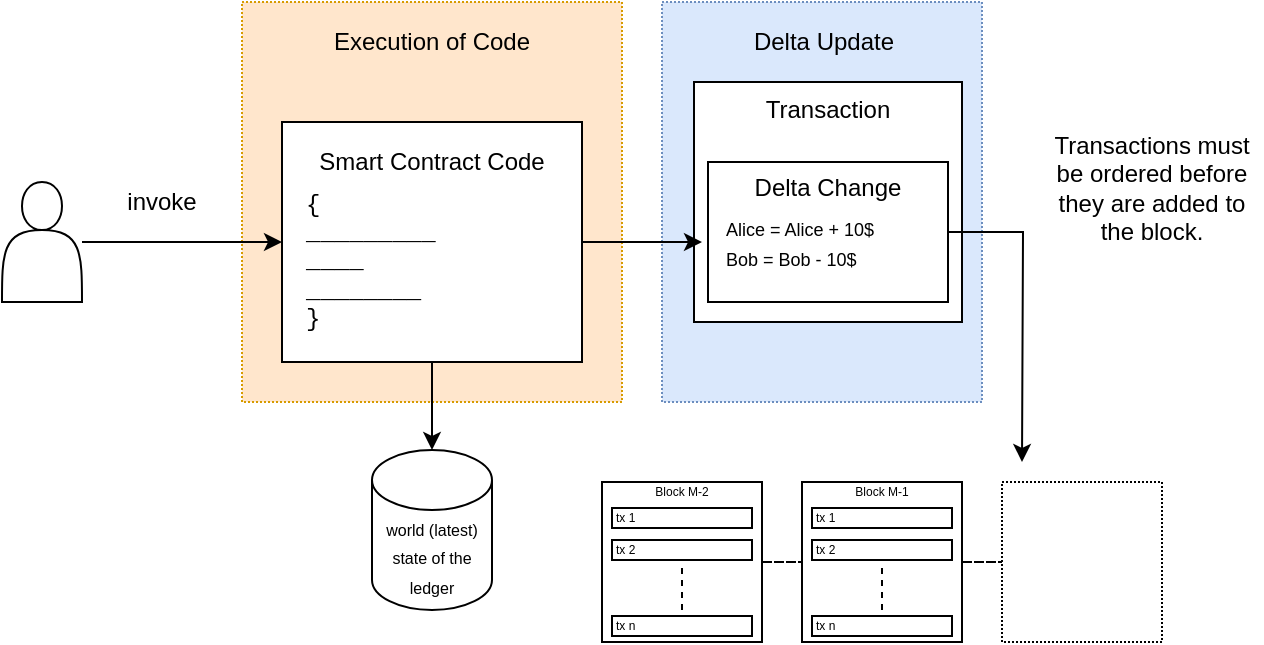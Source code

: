 <mxfile version="13.7.9" type="device" pages="3"><diagram id="NBUkEbKgvLCvXYPooapM" name="Page-1"><mxGraphModel dx="1106" dy="847" grid="1" gridSize="10" guides="1" tooltips="1" connect="1" arrows="1" fold="1" page="1" pageScale="1" pageWidth="827" pageHeight="1169" math="0" shadow="0"><root><mxCell id="0"/><mxCell id="1" parent="0"/><mxCell id="fHeQSAj_1WN38nUia7pT-53" value="" style="rounded=0;whiteSpace=wrap;html=1;dashed=1;dashPattern=1 1;fontFamily=Helvetica;fontSize=12;align=left;fillColor=#dae8fc;strokeColor=#6c8ebf;" parent="1" vertex="1"><mxGeometry x="370" y="10" width="160" height="200" as="geometry"/></mxCell><mxCell id="fHeQSAj_1WN38nUia7pT-51" value="" style="rounded=0;whiteSpace=wrap;html=1;dashed=1;dashPattern=1 1;fontFamily=Helvetica;fontSize=12;align=left;fillColor=#ffe6cc;strokeColor=#d79b00;" parent="1" vertex="1"><mxGeometry x="160" y="10" width="190" height="200" as="geometry"/></mxCell><mxCell id="fHeQSAj_1WN38nUia7pT-24" value="Transaction" style="rounded=0;whiteSpace=wrap;html=1;fontFamily=Helvetica;align=center;verticalAlign=top;" parent="1" vertex="1"><mxGeometry x="386" y="50" width="134" height="120" as="geometry"/></mxCell><mxCell id="fHeQSAj_1WN38nUia7pT-23" value="" style="edgeStyle=orthogonalEdgeStyle;rounded=0;orthogonalLoop=1;jettySize=auto;html=1;fontFamily=Helvetica;" parent="1" source="fHeQSAj_1WN38nUia7pT-19" edge="1"><mxGeometry relative="1" as="geometry"><mxPoint x="550" y="240" as="targetPoint"/></mxGeometry></mxCell><mxCell id="fHeQSAj_1WN38nUia7pT-19" value="" style="rounded=0;whiteSpace=wrap;html=1;fontFamily=Helvetica;align=left;" parent="1" vertex="1"><mxGeometry x="393" y="90" width="120" height="70" as="geometry"/></mxCell><mxCell id="fHeQSAj_1WN38nUia7pT-9" style="edgeStyle=orthogonalEdgeStyle;rounded=0;orthogonalLoop=1;jettySize=auto;html=1;fontFamily=Helvetica;" parent="1" source="fHeQSAj_1WN38nUia7pT-1" edge="1"><mxGeometry relative="1" as="geometry"><mxPoint x="390" y="130.0" as="targetPoint"/></mxGeometry></mxCell><mxCell id="fHeQSAj_1WN38nUia7pT-15" style="edgeStyle=orthogonalEdgeStyle;rounded=0;orthogonalLoop=1;jettySize=auto;html=1;fontFamily=Helvetica;" parent="1" source="fHeQSAj_1WN38nUia7pT-1" target="fHeQSAj_1WN38nUia7pT-14" edge="1"><mxGeometry relative="1" as="geometry"/></mxCell><mxCell id="fHeQSAj_1WN38nUia7pT-1" value="" style="rounded=0;whiteSpace=wrap;html=1;" parent="1" vertex="1"><mxGeometry x="180" y="70" width="150" height="120" as="geometry"/></mxCell><mxCell id="fHeQSAj_1WN38nUia7pT-5" style="edgeStyle=orthogonalEdgeStyle;rounded=0;orthogonalLoop=1;jettySize=auto;html=1;entryX=0;entryY=0.5;entryDx=0;entryDy=0;fontFamily=Courier New;" parent="1" source="fHeQSAj_1WN38nUia7pT-2" target="fHeQSAj_1WN38nUia7pT-1" edge="1"><mxGeometry relative="1" as="geometry"/></mxCell><mxCell id="fHeQSAj_1WN38nUia7pT-2" value="" style="shape=actor;whiteSpace=wrap;html=1;" parent="1" vertex="1"><mxGeometry x="40" y="100" width="40" height="60" as="geometry"/></mxCell><mxCell id="fHeQSAj_1WN38nUia7pT-3" value="Smart Contract Code" style="text;html=1;strokeColor=none;fillColor=none;align=center;verticalAlign=middle;whiteSpace=wrap;rounded=0;" parent="1" vertex="1"><mxGeometry x="185" y="80" width="140" height="20" as="geometry"/></mxCell><mxCell id="fHeQSAj_1WN38nUia7pT-4" value="{&lt;br&gt;_________&lt;br&gt;____&lt;br&gt;________&lt;br&gt;}" style="text;html=1;strokeColor=none;fillColor=none;align=left;verticalAlign=middle;whiteSpace=wrap;rounded=0;fontFamily=Courier New;" parent="1" vertex="1"><mxGeometry x="190" y="100" width="130" height="80" as="geometry"/></mxCell><mxCell id="fHeQSAj_1WN38nUia7pT-6" value="invoke" style="text;html=1;strokeColor=none;fillColor=none;align=center;verticalAlign=middle;whiteSpace=wrap;rounded=0;fontFamily=Helvetica;" parent="1" vertex="1"><mxGeometry x="100" y="100" width="40" height="20" as="geometry"/></mxCell><mxCell id="fHeQSAj_1WN38nUia7pT-14" value="&lt;font style=&quot;font-size: 8px&quot;&gt;world (latest) state of the ledger&lt;/font&gt;" style="shape=cylinder3;whiteSpace=wrap;html=1;boundedLbl=1;backgroundOutline=1;size=15;fontFamily=Helvetica;align=center;" parent="1" vertex="1"><mxGeometry x="225" y="234" width="60" height="80" as="geometry"/></mxCell><mxCell id="fHeQSAj_1WN38nUia7pT-17" value="&lt;font style=&quot;font-size: 9px&quot;&gt;Alice = Alice + 10$&lt;br&gt;Bob = Bob - 10$&amp;nbsp;&lt;/font&gt;" style="text;html=1;strokeColor=none;fillColor=none;align=left;verticalAlign=middle;whiteSpace=wrap;rounded=0;fontFamily=Helvetica;" parent="1" vertex="1"><mxGeometry x="400" y="120" width="106" height="20" as="geometry"/></mxCell><mxCell id="fHeQSAj_1WN38nUia7pT-20" value="Delta Change" style="text;html=1;strokeColor=none;fillColor=none;align=center;verticalAlign=middle;whiteSpace=wrap;rounded=0;" parent="1" vertex="1"><mxGeometry x="403" y="93" width="100" height="20" as="geometry"/></mxCell><mxCell id="fHeQSAj_1WN38nUia7pT-28" style="edgeStyle=orthogonalEdgeStyle;rounded=0;orthogonalLoop=1;jettySize=auto;html=1;entryX=0;entryY=0.5;entryDx=0;entryDy=0;fontFamily=Helvetica;endArrow=none;endFill=0;dashed=1;" parent="1" source="fHeQSAj_1WN38nUia7pT-25" target="fHeQSAj_1WN38nUia7pT-26" edge="1"><mxGeometry relative="1" as="geometry"/></mxCell><mxCell id="fHeQSAj_1WN38nUia7pT-25" value="" style="whiteSpace=wrap;html=1;aspect=fixed;fontFamily=Helvetica;align=center;" parent="1" vertex="1"><mxGeometry x="340" y="250" width="80" height="80" as="geometry"/></mxCell><mxCell id="fHeQSAj_1WN38nUia7pT-29" style="edgeStyle=orthogonalEdgeStyle;rounded=0;orthogonalLoop=1;jettySize=auto;html=1;entryX=0;entryY=0.5;entryDx=0;entryDy=0;fontFamily=Helvetica;endArrow=none;endFill=0;dashed=1;" parent="1" source="fHeQSAj_1WN38nUia7pT-26" target="fHeQSAj_1WN38nUia7pT-27" edge="1"><mxGeometry relative="1" as="geometry"/></mxCell><mxCell id="fHeQSAj_1WN38nUia7pT-26" value="" style="whiteSpace=wrap;html=1;aspect=fixed;fontFamily=Helvetica;align=center;" parent="1" vertex="1"><mxGeometry x="440" y="250" width="80" height="80" as="geometry"/></mxCell><mxCell id="fHeQSAj_1WN38nUia7pT-27" value="" style="whiteSpace=wrap;html=1;aspect=fixed;fontFamily=Helvetica;align=center;dashed=1;dashPattern=1 1;" parent="1" vertex="1"><mxGeometry x="540" y="250" width="80" height="80" as="geometry"/></mxCell><mxCell id="fHeQSAj_1WN38nUia7pT-38" value="" style="group" parent="1" vertex="1" connectable="0"><mxGeometry x="345" y="263" width="70" height="64" as="geometry"/></mxCell><mxCell id="fHeQSAj_1WN38nUia7pT-30" value="" style="rounded=0;whiteSpace=wrap;html=1;fontFamily=Helvetica;align=center;" parent="fHeQSAj_1WN38nUia7pT-38" vertex="1"><mxGeometry width="70" height="10" as="geometry"/></mxCell><mxCell id="fHeQSAj_1WN38nUia7pT-31" value="" style="rounded=0;whiteSpace=wrap;html=1;fontFamily=Helvetica;align=center;" parent="fHeQSAj_1WN38nUia7pT-38" vertex="1"><mxGeometry y="16" width="70" height="10" as="geometry"/></mxCell><mxCell id="fHeQSAj_1WN38nUia7pT-32" value="" style="rounded=0;whiteSpace=wrap;html=1;fontFamily=Helvetica;align=center;" parent="fHeQSAj_1WN38nUia7pT-38" vertex="1"><mxGeometry y="54" width="70" height="10" as="geometry"/></mxCell><mxCell id="fHeQSAj_1WN38nUia7pT-33" value="" style="endArrow=none;dashed=1;html=1;strokeColor=#000000;fontFamily=Helvetica;entryX=0.5;entryY=1;entryDx=0;entryDy=0;" parent="fHeQSAj_1WN38nUia7pT-38" edge="1"><mxGeometry width="50" height="50" relative="1" as="geometry"><mxPoint x="35" y="51" as="sourcePoint"/><mxPoint x="35" y="28" as="targetPoint"/></mxGeometry></mxCell><mxCell id="fHeQSAj_1WN38nUia7pT-35" value="tx 1" style="text;html=1;strokeColor=none;fillColor=none;align=left;verticalAlign=middle;whiteSpace=wrap;rounded=0;fontFamily=Helvetica;fontSize=6;" parent="fHeQSAj_1WN38nUia7pT-38" vertex="1"><mxGeometry width="40" height="10" as="geometry"/></mxCell><mxCell id="fHeQSAj_1WN38nUia7pT-36" value="tx 2" style="text;html=1;strokeColor=none;fillColor=none;align=left;verticalAlign=middle;whiteSpace=wrap;rounded=0;fontFamily=Helvetica;fontSize=6;" parent="fHeQSAj_1WN38nUia7pT-38" vertex="1"><mxGeometry y="16" width="40" height="10" as="geometry"/></mxCell><mxCell id="fHeQSAj_1WN38nUia7pT-37" value="tx n" style="text;html=1;strokeColor=none;fillColor=none;align=left;verticalAlign=middle;whiteSpace=wrap;rounded=0;fontFamily=Helvetica;fontSize=6;" parent="fHeQSAj_1WN38nUia7pT-38" vertex="1"><mxGeometry y="54" width="40" height="10" as="geometry"/></mxCell><mxCell id="fHeQSAj_1WN38nUia7pT-39" value="" style="group" parent="1" vertex="1" connectable="0"><mxGeometry x="445" y="263" width="70" height="64" as="geometry"/></mxCell><mxCell id="fHeQSAj_1WN38nUia7pT-40" value="" style="rounded=0;whiteSpace=wrap;html=1;fontFamily=Helvetica;align=center;" parent="fHeQSAj_1WN38nUia7pT-39" vertex="1"><mxGeometry width="70" height="10" as="geometry"/></mxCell><mxCell id="fHeQSAj_1WN38nUia7pT-41" value="" style="rounded=0;whiteSpace=wrap;html=1;fontFamily=Helvetica;align=center;" parent="fHeQSAj_1WN38nUia7pT-39" vertex="1"><mxGeometry y="16" width="70" height="10" as="geometry"/></mxCell><mxCell id="fHeQSAj_1WN38nUia7pT-42" value="" style="rounded=0;whiteSpace=wrap;html=1;fontFamily=Helvetica;align=center;" parent="fHeQSAj_1WN38nUia7pT-39" vertex="1"><mxGeometry y="54" width="70" height="10" as="geometry"/></mxCell><mxCell id="fHeQSAj_1WN38nUia7pT-43" value="" style="endArrow=none;dashed=1;html=1;strokeColor=#000000;fontFamily=Helvetica;entryX=0.5;entryY=1;entryDx=0;entryDy=0;" parent="fHeQSAj_1WN38nUia7pT-39" edge="1"><mxGeometry width="50" height="50" relative="1" as="geometry"><mxPoint x="35" y="51" as="sourcePoint"/><mxPoint x="35" y="28" as="targetPoint"/></mxGeometry></mxCell><mxCell id="fHeQSAj_1WN38nUia7pT-44" value="tx 1" style="text;html=1;strokeColor=none;fillColor=none;align=left;verticalAlign=middle;whiteSpace=wrap;rounded=0;fontFamily=Helvetica;fontSize=6;" parent="fHeQSAj_1WN38nUia7pT-39" vertex="1"><mxGeometry width="40" height="10" as="geometry"/></mxCell><mxCell id="fHeQSAj_1WN38nUia7pT-45" value="tx 2" style="text;html=1;strokeColor=none;fillColor=none;align=left;verticalAlign=middle;whiteSpace=wrap;rounded=0;fontFamily=Helvetica;fontSize=6;" parent="fHeQSAj_1WN38nUia7pT-39" vertex="1"><mxGeometry y="16" width="40" height="10" as="geometry"/></mxCell><mxCell id="fHeQSAj_1WN38nUia7pT-46" value="tx n" style="text;html=1;strokeColor=none;fillColor=none;align=left;verticalAlign=middle;whiteSpace=wrap;rounded=0;fontFamily=Helvetica;fontSize=6;" parent="fHeQSAj_1WN38nUia7pT-39" vertex="1"><mxGeometry y="54" width="40" height="10" as="geometry"/></mxCell><mxCell id="fHeQSAj_1WN38nUia7pT-47" value="Block M-2" style="text;html=1;strokeColor=none;fillColor=none;align=center;verticalAlign=middle;whiteSpace=wrap;rounded=0;fontFamily=Helvetica;fontSize=6;" parent="1" vertex="1"><mxGeometry x="340" y="250" width="80" height="10" as="geometry"/></mxCell><mxCell id="fHeQSAj_1WN38nUia7pT-48" value="Block M-1" style="text;html=1;strokeColor=none;fillColor=none;align=center;verticalAlign=middle;whiteSpace=wrap;rounded=0;fontFamily=Helvetica;fontSize=6;" parent="1" vertex="1"><mxGeometry x="440" y="250" width="80" height="10" as="geometry"/></mxCell><mxCell id="fHeQSAj_1WN38nUia7pT-50" value="Transactions must be ordered before they are added to the block." style="text;html=1;strokeColor=none;fillColor=none;align=center;verticalAlign=middle;whiteSpace=wrap;rounded=0;dashed=1;dashPattern=1 1;fontFamily=Helvetica;fontSize=12;" parent="1" vertex="1"><mxGeometry x="560" y="93" width="110" height="20" as="geometry"/></mxCell><mxCell id="fHeQSAj_1WN38nUia7pT-54" value="Execution of Code" style="text;html=1;strokeColor=none;fillColor=none;align=center;verticalAlign=middle;whiteSpace=wrap;rounded=0;dashed=1;dashPattern=1 1;fontFamily=Helvetica;fontSize=12;" parent="1" vertex="1"><mxGeometry x="185" y="20" width="140" height="20" as="geometry"/></mxCell><mxCell id="fHeQSAj_1WN38nUia7pT-55" value="Delta Update" style="text;html=1;strokeColor=none;fillColor=none;align=center;verticalAlign=middle;whiteSpace=wrap;rounded=0;dashed=1;dashPattern=1 1;fontFamily=Helvetica;fontSize=12;" parent="1" vertex="1"><mxGeometry x="381" y="20" width="140" height="20" as="geometry"/></mxCell></root></mxGraphModel></diagram><diagram id="En4zXiAlYuiF_9nGUB95" name="Page-2"><mxGraphModel dx="922" dy="706" grid="1" gridSize="10" guides="1" tooltips="1" connect="1" arrows="1" fold="1" page="1" pageScale="1" pageWidth="827" pageHeight="1169" math="0" shadow="0"><root><mxCell id="SWvZx2xvGMCabPbzARTM-0"/><mxCell id="SWvZx2xvGMCabPbzARTM-1" parent="SWvZx2xvGMCabPbzARTM-0"/><mxCell id="FauEmhPMmC7J0M9jXbVm-99" value="" style="endArrow=none;html=1;strokeWidth=1;fontFamily=Helvetica;fontSize=12;fontColor=#010103;strokeColor=#315DEB;" edge="1" parent="SWvZx2xvGMCabPbzARTM-1"><mxGeometry width="50" height="50" relative="1" as="geometry"><mxPoint x="700" y="860" as="sourcePoint"/><mxPoint x="800" y="777" as="targetPoint"/></mxGeometry></mxCell><mxCell id="FauEmhPMmC7J0M9jXbVm-97" value="" style="rounded=1;whiteSpace=wrap;html=1;fontFamily=Helvetica;fontSize=12;align=left;fillColor=#f5f5f5;fontColor=#333333;strokeColor=#65E330;" vertex="1" parent="SWvZx2xvGMCabPbzARTM-1"><mxGeometry x="573" y="680" width="234" height="100" as="geometry"/></mxCell><mxCell id="FauEmhPMmC7J0M9jXbVm-28" style="edgeStyle=none;rounded=0;orthogonalLoop=1;jettySize=auto;html=1;entryX=0.5;entryY=0;entryDx=0;entryDy=0;endArrow=block;endFill=1;fontFamily=Courier New;fontSize=10;strokeColor=#858585;" edge="1" parent="SWvZx2xvGMCabPbzARTM-1" source="FauEmhPMmC7J0M9jXbVm-0" target="FauEmhPMmC7J0M9jXbVm-3"><mxGeometry relative="1" as="geometry"><Array as="points"><mxPoint x="300" y="258"/><mxPoint x="300" y="330"/><mxPoint x="210" y="330"/></Array></mxGeometry></mxCell><mxCell id="FauEmhPMmC7J0M9jXbVm-0" value="" style="html=1;verticalLabelPosition=bottom;align=center;labelBackgroundColor=#ffffff;verticalAlign=top;strokeWidth=2;strokeColor=#0080F0;shadow=0;dashed=0;shape=mxgraph.ios7.icons.smartphone;" vertex="1" parent="SWvZx2xvGMCabPbzARTM-1"><mxGeometry x="50" y="242.5" width="18" height="30" as="geometry"/></mxCell><mxCell id="FauEmhPMmC7J0M9jXbVm-1" value="{&lt;br style=&quot;font-size: 10px;&quot;&gt;&amp;nbsp; to: ___,&lt;br style=&quot;font-size: 10px;&quot;&gt;&amp;nbsp; gasPrice:___,&lt;br style=&quot;font-size: 10px;&quot;&gt;&amp;nbsp; gasLimit: ___,&lt;br style=&quot;font-size: 10px;&quot;&gt;&amp;nbsp; value: ___,&lt;br style=&quot;font-size: 10px;&quot;&gt;&amp;nbsp; data: ___,&lt;br style=&quot;font-size: 10px;&quot;&gt;}" style="rounded=1;whiteSpace=wrap;html=1;arcSize=0;strokeColor=#666666;align=left;verticalAlign=top;fontFamily=Courier New;fontSize=10;fillColor=#f5f5f5;fontColor=#333333;" vertex="1" parent="SWvZx2xvGMCabPbzARTM-1"><mxGeometry x="140" y="210" width="130" height="95" as="geometry"/></mxCell><mxCell id="FauEmhPMmC7J0M9jXbVm-30" value="" style="group" vertex="1" connectable="0" parent="SWvZx2xvGMCabPbzARTM-1"><mxGeometry x="190" y="320" width="413" height="230" as="geometry"/></mxCell><mxCell id="FauEmhPMmC7J0M9jXbVm-3" value="Non-Miner &lt;br&gt;Full Node" style="image;html=1;image=img/lib/clip_art/computers/Server_128x128.png" vertex="1" parent="FauEmhPMmC7J0M9jXbVm-30"><mxGeometry y="90" width="40" height="40" as="geometry"/></mxCell><mxCell id="FauEmhPMmC7J0M9jXbVm-6" value="" style="image;html=1;image=img/lib/clip_art/computers/Server_128x128.png" vertex="1" parent="FauEmhPMmC7J0M9jXbVm-30"><mxGeometry x="160" width="40" height="40" as="geometry"/></mxCell><mxCell id="FauEmhPMmC7J0M9jXbVm-13" style="rounded=0;orthogonalLoop=1;jettySize=auto;html=1;entryX=0;entryY=0.5;entryDx=0;entryDy=0;endArrow=none;endFill=0;dashed=1;dashPattern=1 1;" edge="1" parent="FauEmhPMmC7J0M9jXbVm-30" source="FauEmhPMmC7J0M9jXbVm-3" target="FauEmhPMmC7J0M9jXbVm-6"><mxGeometry relative="1" as="geometry"/></mxCell><mxCell id="FauEmhPMmC7J0M9jXbVm-7" value="" style="image;html=1;image=img/lib/clip_art/computers/Server_128x128.png" vertex="1" parent="FauEmhPMmC7J0M9jXbVm-30"><mxGeometry x="160" y="90" width="40" height="40" as="geometry"/></mxCell><mxCell id="FauEmhPMmC7J0M9jXbVm-14" style="edgeStyle=none;rounded=0;orthogonalLoop=1;jettySize=auto;html=1;endArrow=none;endFill=0;dashed=1;dashPattern=1 1;" edge="1" parent="FauEmhPMmC7J0M9jXbVm-30" source="FauEmhPMmC7J0M9jXbVm-3" target="FauEmhPMmC7J0M9jXbVm-7"><mxGeometry relative="1" as="geometry"/></mxCell><mxCell id="FauEmhPMmC7J0M9jXbVm-20" style="edgeStyle=none;rounded=0;orthogonalLoop=1;jettySize=auto;html=1;dashed=1;endArrow=none;endFill=0;dashPattern=1 1;" edge="1" parent="FauEmhPMmC7J0M9jXbVm-30" source="FauEmhPMmC7J0M9jXbVm-6" target="FauEmhPMmC7J0M9jXbVm-7"><mxGeometry relative="1" as="geometry"/></mxCell><mxCell id="FauEmhPMmC7J0M9jXbVm-8" value="" style="image;html=1;image=img/lib/clip_art/computers/Server_128x128.png" vertex="1" parent="FauEmhPMmC7J0M9jXbVm-30"><mxGeometry x="270" width="40" height="40" as="geometry"/></mxCell><mxCell id="FauEmhPMmC7J0M9jXbVm-16" style="edgeStyle=none;rounded=0;orthogonalLoop=1;jettySize=auto;html=1;endArrow=none;endFill=0;dashed=1;" edge="1" parent="FauEmhPMmC7J0M9jXbVm-30" source="FauEmhPMmC7J0M9jXbVm-6" target="FauEmhPMmC7J0M9jXbVm-8"><mxGeometry relative="1" as="geometry"/></mxCell><mxCell id="FauEmhPMmC7J0M9jXbVm-26" style="edgeStyle=none;rounded=0;orthogonalLoop=1;jettySize=auto;html=1;entryX=0;entryY=1;entryDx=0;entryDy=0;dashed=1;endArrow=none;endFill=0;" edge="1" parent="FauEmhPMmC7J0M9jXbVm-30" source="FauEmhPMmC7J0M9jXbVm-7" target="FauEmhPMmC7J0M9jXbVm-8"><mxGeometry relative="1" as="geometry"/></mxCell><mxCell id="FauEmhPMmC7J0M9jXbVm-9" value="" style="image;html=1;image=img/lib/clip_art/computers/Server_128x128.png" vertex="1" parent="FauEmhPMmC7J0M9jXbVm-30"><mxGeometry x="160" y="190" width="40" height="40" as="geometry"/></mxCell><mxCell id="FauEmhPMmC7J0M9jXbVm-15" style="edgeStyle=none;rounded=0;orthogonalLoop=1;jettySize=auto;html=1;entryX=0;entryY=0.5;entryDx=0;entryDy=0;endArrow=none;endFill=0;dashed=1;dashPattern=1 1;" edge="1" parent="FauEmhPMmC7J0M9jXbVm-30" source="FauEmhPMmC7J0M9jXbVm-3" target="FauEmhPMmC7J0M9jXbVm-9"><mxGeometry relative="1" as="geometry"/></mxCell><mxCell id="FauEmhPMmC7J0M9jXbVm-21" style="edgeStyle=none;rounded=0;orthogonalLoop=1;jettySize=auto;html=1;dashed=1;endArrow=none;endFill=0;dashPattern=1 1;" edge="1" parent="FauEmhPMmC7J0M9jXbVm-30" source="FauEmhPMmC7J0M9jXbVm-7" target="FauEmhPMmC7J0M9jXbVm-9"><mxGeometry relative="1" as="geometry"/></mxCell><mxCell id="FauEmhPMmC7J0M9jXbVm-17" value="" style="image;html=1;image=img/lib/clip_art/computers/Server_128x128.png" vertex="1" parent="FauEmhPMmC7J0M9jXbVm-30"><mxGeometry x="270" y="190" width="40" height="40" as="geometry"/></mxCell><mxCell id="FauEmhPMmC7J0M9jXbVm-27" style="edgeStyle=none;rounded=0;orthogonalLoop=1;jettySize=auto;html=1;exitX=1;exitY=1;exitDx=0;exitDy=0;entryX=0;entryY=0;entryDx=0;entryDy=0;dashed=1;endArrow=none;endFill=0;" edge="1" parent="FauEmhPMmC7J0M9jXbVm-30" source="FauEmhPMmC7J0M9jXbVm-7" target="FauEmhPMmC7J0M9jXbVm-17"><mxGeometry relative="1" as="geometry"/></mxCell><mxCell id="FauEmhPMmC7J0M9jXbVm-22" style="edgeStyle=none;rounded=0;orthogonalLoop=1;jettySize=auto;html=1;dashed=1;endArrow=none;endFill=0;" edge="1" parent="FauEmhPMmC7J0M9jXbVm-30" source="FauEmhPMmC7J0M9jXbVm-8" target="FauEmhPMmC7J0M9jXbVm-17"><mxGeometry relative="1" as="geometry"/></mxCell><mxCell id="FauEmhPMmC7J0M9jXbVm-18" style="edgeStyle=none;rounded=0;orthogonalLoop=1;jettySize=auto;html=1;entryX=0;entryY=0.5;entryDx=0;entryDy=0;dashed=1;endArrow=none;endFill=0;" edge="1" parent="FauEmhPMmC7J0M9jXbVm-30" source="FauEmhPMmC7J0M9jXbVm-9" target="FauEmhPMmC7J0M9jXbVm-17"><mxGeometry relative="1" as="geometry"/></mxCell><mxCell id="FauEmhPMmC7J0M9jXbVm-23" value="Miner" style="aspect=fixed;perimeter=ellipsePerimeter;html=1;align=center;shadow=0;dashed=0;spacingTop=3;image;image=img/lib/active_directory/server_farm.svg;" vertex="1" parent="FauEmhPMmC7J0M9jXbVm-30"><mxGeometry x="363" y="85" width="50" height="50" as="geometry"/></mxCell><mxCell id="FauEmhPMmC7J0M9jXbVm-24" style="edgeStyle=none;rounded=0;orthogonalLoop=1;jettySize=auto;html=1;entryX=0;entryY=0;entryDx=0;entryDy=0;dashed=1;endArrow=none;endFill=0;" edge="1" parent="FauEmhPMmC7J0M9jXbVm-30" source="FauEmhPMmC7J0M9jXbVm-8" target="FauEmhPMmC7J0M9jXbVm-23"><mxGeometry relative="1" as="geometry"/></mxCell><mxCell id="FauEmhPMmC7J0M9jXbVm-25" style="edgeStyle=none;rounded=0;orthogonalLoop=1;jettySize=auto;html=1;entryX=0;entryY=1;entryDx=0;entryDy=0;dashed=1;endArrow=none;endFill=0;" edge="1" parent="FauEmhPMmC7J0M9jXbVm-30" source="FauEmhPMmC7J0M9jXbVm-17" target="FauEmhPMmC7J0M9jXbVm-23"><mxGeometry relative="1" as="geometry"/></mxCell><mxCell id="FauEmhPMmC7J0M9jXbVm-32" value="" style="endArrow=classic;html=1;fontFamily=Helvetica;fontSize=12;strokeColor=#771F85;strokeWidth=2;" edge="1" parent="FauEmhPMmC7J0M9jXbVm-30"><mxGeometry width="50" height="50" relative="1" as="geometry"><mxPoint x="60" y="100" as="sourcePoint"/><mxPoint x="150" y="100" as="targetPoint"/></mxGeometry></mxCell><mxCell id="FauEmhPMmC7J0M9jXbVm-33" value="" style="endArrow=classic;html=1;fontFamily=Helvetica;fontSize=12;strokeColor=#771F85;strokeWidth=2;" edge="1" parent="FauEmhPMmC7J0M9jXbVm-30"><mxGeometry width="50" height="50" relative="1" as="geometry"><mxPoint x="207" y="104" as="sourcePoint"/><mxPoint x="282" y="43" as="targetPoint"/></mxGeometry></mxCell><mxCell id="FauEmhPMmC7J0M9jXbVm-40" value="" style="html=1;aspect=fixed;shadow=0;align=center;verticalAlign=top;shape=mxgraph.gcp2.files;fontFamily=Helvetica;fontSize=12;fillColor=#f5f5f5;strokeColor=#666666;fontColor=#333333;" vertex="1" parent="FauEmhPMmC7J0M9jXbVm-30"><mxGeometry x="140" y="55" width="30.93" height="30" as="geometry"/></mxCell><mxCell id="FauEmhPMmC7J0M9jXbVm-42" value="" style="html=1;aspect=fixed;shadow=0;align=center;verticalAlign=top;shape=mxgraph.gcp2.files;fontFamily=Helvetica;fontSize=12;fillColor=#f5f5f5;strokeColor=#666666;fontColor=#333333;" vertex="1" parent="FauEmhPMmC7J0M9jXbVm-30"><mxGeometry x="382.07" y="50" width="30.93" height="30" as="geometry"/></mxCell><mxCell id="FauEmhPMmC7J0M9jXbVm-31" value="User" style="text;html=1;strokeColor=none;fillColor=none;align=center;verticalAlign=middle;whiteSpace=wrap;rounded=0;fontFamily=Helvetica;fontSize=12;" vertex="1" parent="SWvZx2xvGMCabPbzARTM-1"><mxGeometry x="39" y="280" width="40" height="20" as="geometry"/></mxCell><mxCell id="FauEmhPMmC7J0M9jXbVm-34" value="" style="endArrow=classic;html=1;fontFamily=Helvetica;fontSize=12;strokeColor=#771F85;strokeWidth=2;" edge="1" parent="SWvZx2xvGMCabPbzARTM-1"><mxGeometry width="50" height="50" relative="1" as="geometry"><mxPoint x="490" y="365" as="sourcePoint"/><mxPoint x="550" y="420" as="targetPoint"/></mxGeometry></mxCell><mxCell id="FauEmhPMmC7J0M9jXbVm-39" value="" style="html=1;aspect=fixed;shadow=0;align=center;verticalAlign=top;shape=mxgraph.gcp2.files;fontFamily=Helvetica;fontSize=12;fillColor=#f5f5f5;strokeColor=#666666;fontColor=#333333;" vertex="1" parent="SWvZx2xvGMCabPbzARTM-1"><mxGeometry x="603" y="860" width="30.93" height="30" as="geometry"/></mxCell><mxCell id="FauEmhPMmC7J0M9jXbVm-41" value="" style="html=1;aspect=fixed;shadow=0;align=center;verticalAlign=top;shape=mxgraph.gcp2.files;fontFamily=Helvetica;fontSize=12;fillColor=#f5f5f5;strokeColor=#666666;fontColor=#333333;" vertex="1" parent="SWvZx2xvGMCabPbzARTM-1"><mxGeometry x="460" y="290" width="30.93" height="30" as="geometry"/></mxCell><mxCell id="FauEmhPMmC7J0M9jXbVm-46" value="" style="group" vertex="1" connectable="0" parent="SWvZx2xvGMCabPbzARTM-1"><mxGeometry x="191" y="720" width="413" height="230" as="geometry"/></mxCell><mxCell id="FauEmhPMmC7J0M9jXbVm-47" value="Non-Miner &lt;br&gt;Full Node" style="image;html=1;image=img/lib/clip_art/computers/Server_128x128.png" vertex="1" parent="FauEmhPMmC7J0M9jXbVm-46"><mxGeometry y="90" width="40" height="40" as="geometry"/></mxCell><mxCell id="FauEmhPMmC7J0M9jXbVm-48" value="" style="image;html=1;image=img/lib/clip_art/computers/Server_128x128.png" vertex="1" parent="FauEmhPMmC7J0M9jXbVm-46"><mxGeometry x="160" width="40" height="40" as="geometry"/></mxCell><mxCell id="FauEmhPMmC7J0M9jXbVm-49" style="rounded=0;orthogonalLoop=1;jettySize=auto;html=1;entryX=0;entryY=0.5;entryDx=0;entryDy=0;endArrow=none;endFill=0;dashed=1;dashPattern=1 1;" edge="1" parent="FauEmhPMmC7J0M9jXbVm-46" source="FauEmhPMmC7J0M9jXbVm-47" target="FauEmhPMmC7J0M9jXbVm-48"><mxGeometry relative="1" as="geometry"/></mxCell><mxCell id="FauEmhPMmC7J0M9jXbVm-50" value="" style="image;html=1;image=img/lib/clip_art/computers/Server_128x128.png" vertex="1" parent="FauEmhPMmC7J0M9jXbVm-46"><mxGeometry x="160" y="90" width="40" height="40" as="geometry"/></mxCell><mxCell id="FauEmhPMmC7J0M9jXbVm-51" style="edgeStyle=none;rounded=0;orthogonalLoop=1;jettySize=auto;html=1;endArrow=none;endFill=0;dashed=1;dashPattern=1 1;" edge="1" parent="FauEmhPMmC7J0M9jXbVm-46" source="FauEmhPMmC7J0M9jXbVm-47" target="FauEmhPMmC7J0M9jXbVm-50"><mxGeometry relative="1" as="geometry"/></mxCell><mxCell id="FauEmhPMmC7J0M9jXbVm-52" style="edgeStyle=none;rounded=0;orthogonalLoop=1;jettySize=auto;html=1;dashed=1;endArrow=none;endFill=0;dashPattern=1 1;" edge="1" parent="FauEmhPMmC7J0M9jXbVm-46" source="FauEmhPMmC7J0M9jXbVm-48" target="FauEmhPMmC7J0M9jXbVm-50"><mxGeometry relative="1" as="geometry"/></mxCell><mxCell id="FauEmhPMmC7J0M9jXbVm-53" value="" style="image;html=1;image=img/lib/clip_art/computers/Server_128x128.png" vertex="1" parent="FauEmhPMmC7J0M9jXbVm-46"><mxGeometry x="270" width="40" height="40" as="geometry"/></mxCell><mxCell id="FauEmhPMmC7J0M9jXbVm-54" style="edgeStyle=none;rounded=0;orthogonalLoop=1;jettySize=auto;html=1;endArrow=none;endFill=0;dashed=1;" edge="1" parent="FauEmhPMmC7J0M9jXbVm-46" source="FauEmhPMmC7J0M9jXbVm-48" target="FauEmhPMmC7J0M9jXbVm-53"><mxGeometry relative="1" as="geometry"/></mxCell><mxCell id="FauEmhPMmC7J0M9jXbVm-55" style="edgeStyle=none;rounded=0;orthogonalLoop=1;jettySize=auto;html=1;entryX=0;entryY=1;entryDx=0;entryDy=0;dashed=1;endArrow=none;endFill=0;" edge="1" parent="FauEmhPMmC7J0M9jXbVm-46" source="FauEmhPMmC7J0M9jXbVm-50" target="FauEmhPMmC7J0M9jXbVm-53"><mxGeometry relative="1" as="geometry"/></mxCell><mxCell id="FauEmhPMmC7J0M9jXbVm-56" value="" style="image;html=1;image=img/lib/clip_art/computers/Server_128x128.png" vertex="1" parent="FauEmhPMmC7J0M9jXbVm-46"><mxGeometry x="160" y="190" width="40" height="40" as="geometry"/></mxCell><mxCell id="FauEmhPMmC7J0M9jXbVm-57" style="edgeStyle=none;rounded=0;orthogonalLoop=1;jettySize=auto;html=1;entryX=0;entryY=0.5;entryDx=0;entryDy=0;endArrow=none;endFill=0;dashed=1;dashPattern=1 1;" edge="1" parent="FauEmhPMmC7J0M9jXbVm-46" source="FauEmhPMmC7J0M9jXbVm-47" target="FauEmhPMmC7J0M9jXbVm-56"><mxGeometry relative="1" as="geometry"/></mxCell><mxCell id="FauEmhPMmC7J0M9jXbVm-58" style="edgeStyle=none;rounded=0;orthogonalLoop=1;jettySize=auto;html=1;dashed=1;endArrow=none;endFill=0;dashPattern=1 1;" edge="1" parent="FauEmhPMmC7J0M9jXbVm-46" source="FauEmhPMmC7J0M9jXbVm-50" target="FauEmhPMmC7J0M9jXbVm-56"><mxGeometry relative="1" as="geometry"/></mxCell><mxCell id="FauEmhPMmC7J0M9jXbVm-59" value="" style="image;html=1;image=img/lib/clip_art/computers/Server_128x128.png" vertex="1" parent="FauEmhPMmC7J0M9jXbVm-46"><mxGeometry x="270" y="190" width="40" height="40" as="geometry"/></mxCell><mxCell id="FauEmhPMmC7J0M9jXbVm-60" style="edgeStyle=none;rounded=0;orthogonalLoop=1;jettySize=auto;html=1;exitX=1;exitY=1;exitDx=0;exitDy=0;entryX=0;entryY=0;entryDx=0;entryDy=0;dashed=1;endArrow=none;endFill=0;" edge="1" parent="FauEmhPMmC7J0M9jXbVm-46" source="FauEmhPMmC7J0M9jXbVm-50" target="FauEmhPMmC7J0M9jXbVm-59"><mxGeometry relative="1" as="geometry"/></mxCell><mxCell id="FauEmhPMmC7J0M9jXbVm-61" style="edgeStyle=none;rounded=0;orthogonalLoop=1;jettySize=auto;html=1;dashed=1;endArrow=none;endFill=0;" edge="1" parent="FauEmhPMmC7J0M9jXbVm-46" source="FauEmhPMmC7J0M9jXbVm-53" target="FauEmhPMmC7J0M9jXbVm-59"><mxGeometry relative="1" as="geometry"/></mxCell><mxCell id="FauEmhPMmC7J0M9jXbVm-62" style="edgeStyle=none;rounded=0;orthogonalLoop=1;jettySize=auto;html=1;entryX=0;entryY=0.5;entryDx=0;entryDy=0;dashed=1;endArrow=none;endFill=0;" edge="1" parent="FauEmhPMmC7J0M9jXbVm-46" source="FauEmhPMmC7J0M9jXbVm-56" target="FauEmhPMmC7J0M9jXbVm-59"><mxGeometry relative="1" as="geometry"/></mxCell><mxCell id="FauEmhPMmC7J0M9jXbVm-63" value="Miner" style="aspect=fixed;perimeter=ellipsePerimeter;html=1;align=center;shadow=0;dashed=0;spacingTop=3;image;image=img/lib/active_directory/server_farm.svg;" vertex="1" parent="FauEmhPMmC7J0M9jXbVm-46"><mxGeometry x="363" y="85" width="50" height="50" as="geometry"/></mxCell><mxCell id="FauEmhPMmC7J0M9jXbVm-64" style="edgeStyle=none;rounded=0;orthogonalLoop=1;jettySize=auto;html=1;entryX=0;entryY=0;entryDx=0;entryDy=0;dashed=1;endArrow=none;endFill=0;" edge="1" parent="FauEmhPMmC7J0M9jXbVm-46" source="FauEmhPMmC7J0M9jXbVm-53" target="FauEmhPMmC7J0M9jXbVm-63"><mxGeometry relative="1" as="geometry"/></mxCell><mxCell id="FauEmhPMmC7J0M9jXbVm-65" style="edgeStyle=none;rounded=0;orthogonalLoop=1;jettySize=auto;html=1;entryX=0;entryY=1;entryDx=0;entryDy=0;dashed=1;endArrow=none;endFill=0;" edge="1" parent="FauEmhPMmC7J0M9jXbVm-46" source="FauEmhPMmC7J0M9jXbVm-59" target="FauEmhPMmC7J0M9jXbVm-63"><mxGeometry relative="1" as="geometry"/></mxCell><mxCell id="FauEmhPMmC7J0M9jXbVm-68" value="" style="endArrow=classic;html=1;fontFamily=Helvetica;fontSize=12;strokeWidth=2;strokeColor=#B01539;" edge="1" parent="FauEmhPMmC7J0M9jXbVm-46"><mxGeometry width="50" height="50" relative="1" as="geometry"><mxPoint x="375" y="137" as="sourcePoint"/><mxPoint x="314" y="200" as="targetPoint"/></mxGeometry></mxCell><mxCell id="FauEmhPMmC7J0M9jXbVm-69" value="" style="endArrow=classic;html=1;fontFamily=Helvetica;fontSize=12;strokeWidth=2;strokeColor=#B01539;" edge="1" parent="FauEmhPMmC7J0M9jXbVm-46"><mxGeometry width="50" height="50" relative="1" as="geometry"><mxPoint x="154" y="216" as="sourcePoint"/><mxPoint x="53" y="144" as="targetPoint"/></mxGeometry></mxCell><mxCell id="FauEmhPMmC7J0M9jXbVm-82" value="&lt;br&gt;" style="pointerEvents=1;shadow=0;dashed=0;html=1;strokeColor=none;labelPosition=center;verticalLabelPosition=bottom;verticalAlign=top;outlineConnect=0;align=center;shape=mxgraph.office.concepts.node_generic;fillColor=#CCCBCB;fontFamily=Helvetica;fontSize=12;fontColor=#010103;aspect=fixed;" vertex="1" parent="FauEmhPMmC7J0M9jXbVm-46"><mxGeometry x="8.5" y="58.99" width="23" height="26.01" as="geometry"/></mxCell><mxCell id="FauEmhPMmC7J0M9jXbVm-108" value="" style="group" vertex="1" connectable="0" parent="FauEmhPMmC7J0M9jXbVm-46"><mxGeometry width="40" height="50" as="geometry"/></mxCell><mxCell id="FauEmhPMmC7J0M9jXbVm-109" value="" style="html=1;aspect=fixed;strokeColor=#82b366;shadow=0;align=center;verticalAlign=top;fillColor=#d5e8d4;shape=mxgraph.gcp2.process;fontFamily=Helvetica;fontSize=12;" vertex="1" parent="FauEmhPMmC7J0M9jXbVm-108"><mxGeometry x="10.34" width="19.32" height="23" as="geometry"/></mxCell><mxCell id="FauEmhPMmC7J0M9jXbVm-110" value="Transaction Execution" style="text;html=1;strokeColor=none;fillColor=none;align=center;verticalAlign=middle;whiteSpace=wrap;rounded=0;fontFamily=Helvetica;fontSize=8;fontColor=#010103;" vertex="1" parent="FauEmhPMmC7J0M9jXbVm-108"><mxGeometry y="30" width="40" height="20" as="geometry"/></mxCell><mxCell id="FauEmhPMmC7J0M9jXbVm-74" value="" style="endArrow=classic;html=1;fontFamily=Helvetica;fontSize=12;strokeWidth=2;strokeColor=#B01539;" edge="1" parent="SWvZx2xvGMCabPbzARTM-1"><mxGeometry width="50" height="50" relative="1" as="geometry"><mxPoint x="451" y="940" as="sourcePoint"/><mxPoint x="391" y="940" as="targetPoint"/></mxGeometry></mxCell><mxCell id="FauEmhPMmC7J0M9jXbVm-79" value="Block&lt;br&gt;Mined" style="pointerEvents=1;shadow=0;dashed=0;html=1;strokeColor=none;labelPosition=center;verticalLabelPosition=bottom;verticalAlign=top;outlineConnect=0;align=center;shape=mxgraph.office.concepts.node_generic;fillColor=#CCCBCB;fontFamily=Helvetica;fontSize=12;fontColor=#010103;aspect=fixed;" vertex="1" parent="SWvZx2xvGMCabPbzARTM-1"><mxGeometry x="730" y="850" width="23" height="26.01" as="geometry"/></mxCell><mxCell id="FauEmhPMmC7J0M9jXbVm-80" value="" style="pointerEvents=1;shadow=0;dashed=0;html=1;strokeColor=none;labelPosition=center;verticalLabelPosition=bottom;verticalAlign=top;outlineConnect=0;align=center;shape=mxgraph.office.concepts.node_generic;fillColor=#CCCBCB;fontFamily=Helvetica;fontSize=12;fontColor=#010103;aspect=fixed;" vertex="1" parent="SWvZx2xvGMCabPbzARTM-1"><mxGeometry x="480" y="950" width="23" height="26.01" as="geometry"/></mxCell><mxCell id="FauEmhPMmC7J0M9jXbVm-81" value="&lt;br&gt;" style="pointerEvents=1;shadow=0;dashed=0;html=1;strokeColor=none;labelPosition=center;verticalLabelPosition=bottom;verticalAlign=top;outlineConnect=0;align=center;shape=mxgraph.office.concepts.node_generic;fillColor=#CCCBCB;fontFamily=Helvetica;fontSize=12;fontColor=#010103;aspect=fixed;" vertex="1" parent="SWvZx2xvGMCabPbzARTM-1"><mxGeometry x="360" y="950" width="23" height="26.01" as="geometry"/></mxCell><mxCell id="FauEmhPMmC7J0M9jXbVm-96" value="" style="group" vertex="1" connectable="0" parent="SWvZx2xvGMCabPbzARTM-1"><mxGeometry x="590" y="690" width="202" height="80" as="geometry"/></mxCell><mxCell id="FauEmhPMmC7J0M9jXbVm-84" value="" style="html=1;aspect=fixed;strokeColor=#82b366;shadow=0;align=center;verticalAlign=top;fillColor=#d5e8d4;shape=mxgraph.gcp2.process;fontFamily=Helvetica;fontSize=12;" vertex="1" parent="FauEmhPMmC7J0M9jXbVm-96"><mxGeometry width="42" height="50" as="geometry"/></mxCell><mxCell id="FauEmhPMmC7J0M9jXbVm-85" value="Transaction Ordering" style="text;html=1;strokeColor=none;fillColor=none;align=center;verticalAlign=middle;whiteSpace=wrap;rounded=0;fontFamily=Helvetica;fontSize=12;fontColor=#010103;" vertex="1" parent="FauEmhPMmC7J0M9jXbVm-96"><mxGeometry x="2" y="60" width="40" height="20" as="geometry"/></mxCell><mxCell id="FauEmhPMmC7J0M9jXbVm-87" value="" style="html=1;aspect=fixed;strokeColor=#82b366;shadow=0;align=center;verticalAlign=top;fillColor=#d5e8d4;shape=mxgraph.gcp2.process;fontFamily=Helvetica;fontSize=12;" vertex="1" parent="FauEmhPMmC7J0M9jXbVm-96"><mxGeometry x="83" width="42" height="50" as="geometry"/></mxCell><mxCell id="FauEmhPMmC7J0M9jXbVm-88" value="Transaction Execution" style="text;html=1;strokeColor=none;fillColor=none;align=center;verticalAlign=middle;whiteSpace=wrap;rounded=0;fontFamily=Helvetica;fontSize=12;fontColor=#010103;" vertex="1" parent="FauEmhPMmC7J0M9jXbVm-96"><mxGeometry x="83" y="60" width="40" height="20" as="geometry"/></mxCell><mxCell id="FauEmhPMmC7J0M9jXbVm-89" value="" style="html=1;aspect=fixed;strokeColor=#82b366;shadow=0;align=center;verticalAlign=top;fillColor=#d5e8d4;shape=mxgraph.gcp2.process;fontFamily=Helvetica;fontSize=12;" vertex="1" parent="FauEmhPMmC7J0M9jXbVm-96"><mxGeometry x="160" width="42" height="50" as="geometry"/></mxCell><mxCell id="FauEmhPMmC7J0M9jXbVm-90" value="PoW Nonce" style="text;html=1;strokeColor=none;fillColor=none;align=center;verticalAlign=middle;whiteSpace=wrap;rounded=0;fontFamily=Helvetica;fontSize=12;fontColor=#010103;" vertex="1" parent="FauEmhPMmC7J0M9jXbVm-96"><mxGeometry x="160" y="60" width="40" height="20" as="geometry"/></mxCell><mxCell id="FauEmhPMmC7J0M9jXbVm-94" value="+" style="text;html=1;strokeColor=none;fillColor=none;align=center;verticalAlign=middle;whiteSpace=wrap;rounded=0;fontFamily=Helvetica;fontSize=12;fontColor=#010103;" vertex="1" parent="FauEmhPMmC7J0M9jXbVm-96"><mxGeometry x="43" y="20" width="40" height="20" as="geometry"/></mxCell><mxCell id="FauEmhPMmC7J0M9jXbVm-95" value="+" style="text;html=1;strokeColor=none;fillColor=none;align=center;verticalAlign=middle;whiteSpace=wrap;rounded=0;fontFamily=Helvetica;fontSize=12;fontColor=#010103;" vertex="1" parent="FauEmhPMmC7J0M9jXbVm-96"><mxGeometry x="125" y="20" width="40" height="20" as="geometry"/></mxCell><mxCell id="FauEmhPMmC7J0M9jXbVm-98" value="" style="endArrow=none;html=1;strokeWidth=1;fontFamily=Helvetica;fontSize=12;fontColor=#010103;strokeColor=#315DEB;" edge="1" parent="SWvZx2xvGMCabPbzARTM-1"><mxGeometry width="50" height="50" relative="1" as="geometry"><mxPoint x="673" y="870" as="sourcePoint"/><mxPoint x="583" y="778" as="targetPoint"/></mxGeometry></mxCell><mxCell id="FauEmhPMmC7J0M9jXbVm-104" value="" style="group" vertex="1" connectable="0" parent="SWvZx2xvGMCabPbzARTM-1"><mxGeometry x="471.5" y="982" width="40" height="50" as="geometry"/></mxCell><mxCell id="FauEmhPMmC7J0M9jXbVm-100" value="" style="html=1;aspect=fixed;strokeColor=#82b366;shadow=0;align=center;verticalAlign=top;fillColor=#d5e8d4;shape=mxgraph.gcp2.process;fontFamily=Helvetica;fontSize=12;" vertex="1" parent="FauEmhPMmC7J0M9jXbVm-104"><mxGeometry x="10.34" width="19.32" height="23" as="geometry"/></mxCell><mxCell id="FauEmhPMmC7J0M9jXbVm-101" value="Transaction Execution" style="text;html=1;strokeColor=none;fillColor=none;align=center;verticalAlign=middle;whiteSpace=wrap;rounded=0;fontFamily=Helvetica;fontSize=8;fontColor=#010103;" vertex="1" parent="FauEmhPMmC7J0M9jXbVm-104"><mxGeometry y="30" width="40" height="20" as="geometry"/></mxCell><mxCell id="FauEmhPMmC7J0M9jXbVm-105" value="" style="group" vertex="1" connectable="0" parent="SWvZx2xvGMCabPbzARTM-1"><mxGeometry x="353" y="982" width="40" height="50" as="geometry"/></mxCell><mxCell id="FauEmhPMmC7J0M9jXbVm-106" value="" style="html=1;aspect=fixed;strokeColor=#82b366;shadow=0;align=center;verticalAlign=top;fillColor=#d5e8d4;shape=mxgraph.gcp2.process;fontFamily=Helvetica;fontSize=12;" vertex="1" parent="FauEmhPMmC7J0M9jXbVm-105"><mxGeometry x="10.34" width="19.32" height="23" as="geometry"/></mxCell><mxCell id="FauEmhPMmC7J0M9jXbVm-107" value="Transaction Execution" style="text;html=1;strokeColor=none;fillColor=none;align=center;verticalAlign=middle;whiteSpace=wrap;rounded=0;fontFamily=Helvetica;fontSize=8;fontColor=#010103;" vertex="1" parent="FauEmhPMmC7J0M9jXbVm-105"><mxGeometry y="30" width="40" height="20" as="geometry"/></mxCell><mxCell id="FauEmhPMmC7J0M9jXbVm-111" value="" style="shape=flexArrow;endArrow=classic;html=1;strokeColor=#6c8ebf;strokeWidth=1;fontFamily=Helvetica;fontSize=8;fontColor=#010103;fillColor=#dae8fc;" edge="1" parent="SWvZx2xvGMCabPbzARTM-1"><mxGeometry width="50" height="50" relative="1" as="geometry"><mxPoint x="650" y="870" as="sourcePoint"/><mxPoint x="710" y="870" as="targetPoint"/></mxGeometry></mxCell><mxCell id="FauEmhPMmC7J0M9jXbVm-112" value="User" style="html=1;verticalLabelPosition=bottom;align=center;labelBackgroundColor=#ffffff;verticalAlign=top;strokeWidth=2;strokeColor=#0080F0;shadow=0;dashed=0;shape=mxgraph.ios7.icons.smartphone;" vertex="1" parent="SWvZx2xvGMCabPbzARTM-1"><mxGeometry x="39" y="815" width="18" height="30" as="geometry"/></mxCell><mxCell id="FauEmhPMmC7J0M9jXbVm-113" value="Transaction &lt;br style=&quot;font-size: 12px;&quot;&gt;Confirmation" style="edgeStyle=none;rounded=0;orthogonalLoop=1;jettySize=auto;html=1;endArrow=block;endFill=1;fontFamily=Helvetica;fontSize=12;strokeColor=#858585;exitX=0;exitY=0.5;exitDx=0;exitDy=0;" edge="1" parent="SWvZx2xvGMCabPbzARTM-1" source="FauEmhPMmC7J0M9jXbVm-47"><mxGeometry relative="1" as="geometry"><mxPoint x="-20.0" y="567.519" as="sourcePoint"/><mxPoint x="70" y="830" as="targetPoint"/><Array as="points"><mxPoint x="160" y="830"/><mxPoint x="120" y="830"/></Array></mxGeometry></mxCell><mxCell id="FauEmhPMmC7J0M9jXbVm-114" value="Transaction until it is mined in a Block" style="text;html=1;align=center;verticalAlign=middle;whiteSpace=wrap;rounded=0;fontFamily=Helvetica;fontSize=12;fillColor=#f5f5f5;strokeColor=#666666;fontColor=#333333;" vertex="1" parent="SWvZx2xvGMCabPbzARTM-1"><mxGeometry x="111.5" y="575" width="618.5" height="20" as="geometry"/></mxCell><mxCell id="FauEmhPMmC7J0M9jXbVm-115" value="Transaction after it has been mined in a Block" style="text;html=1;align=center;verticalAlign=middle;whiteSpace=wrap;rounded=0;fontFamily=Helvetica;fontSize=12;fillColor=#f5f5f5;strokeColor=#666666;fontColor=#333333;" vertex="1" parent="SWvZx2xvGMCabPbzARTM-1"><mxGeometry x="121.5" y="1060" width="618.5" height="20" as="geometry"/></mxCell><mxCell id="FauEmhPMmC7J0M9jXbVm-118" value="" style="group" vertex="1" connectable="0" parent="SWvZx2xvGMCabPbzARTM-1"><mxGeometry x="40" y="350" width="140" height="40" as="geometry"/></mxCell><mxCell id="FauEmhPMmC7J0M9jXbVm-116" value="" style="html=1;verticalLabelPosition=bottom;align=center;labelBackgroundColor=#ffffff;verticalAlign=top;strokeWidth=2;strokeColor=#d6b656;shadow=0;dashed=0;shape=mxgraph.ios7.icons.message;fontFamily=Helvetica;fontSize=12;fillColor=#fff2cc;" vertex="1" parent="FauEmhPMmC7J0M9jXbVm-118"><mxGeometry width="140" height="40" as="geometry"/></mxCell><mxCell id="FauEmhPMmC7J0M9jXbVm-117" value="Transaction Pool" style="text;html=1;strokeColor=none;fillColor=none;align=center;verticalAlign=middle;whiteSpace=wrap;rounded=0;fontFamily=Helvetica;fontSize=12;fontColor=#010103;" vertex="1" parent="FauEmhPMmC7J0M9jXbVm-118"><mxGeometry x="23.5" y="7.5" width="92.5" height="20" as="geometry"/></mxCell><mxCell id="FauEmhPMmC7J0M9jXbVm-119" value="" style="html=1;aspect=fixed;shadow=0;align=center;verticalAlign=top;shape=mxgraph.gcp2.files;fontFamily=Helvetica;fontSize=12;fillColor=#f5f5f5;strokeColor=#666666;fontColor=#333333;" vertex="1" parent="SWvZx2xvGMCabPbzARTM-1"><mxGeometry x="149.07" y="400" width="30.93" height="30" as="geometry"/></mxCell></root></mxGraphModel></diagram><diagram id="RG8INH8blgV8dRfqU5l8" name="Page-3"><mxGraphModel dx="1106" dy="847" grid="1" gridSize="10" guides="1" tooltips="1" connect="1" arrows="1" fold="1" page="1" pageScale="1" pageWidth="827" pageHeight="1169" math="0" shadow="0"><root><mxCell id="RAlCqaYiMdbrye-5ugtd-0"/><mxCell id="RAlCqaYiMdbrye-5ugtd-1" parent="RAlCqaYiMdbrye-5ugtd-0"/><mxCell id="3sTfiNWcH6NMjwy3QWi2-9" style="edgeStyle=none;rounded=0;orthogonalLoop=1;jettySize=auto;html=1;entryX=0;entryY=0.5;entryDx=0;entryDy=0;endArrow=block;endFill=1;strokeColor=#315DEB;strokeWidth=1;fontFamily=Helvetica;fontSize=12;fontColor=#010103;" edge="1" parent="RAlCqaYiMdbrye-5ugtd-1" source="3sTfiNWcH6NMjwy3QWi2-0" target="3sTfiNWcH6NMjwy3QWi2-6"><mxGeometry relative="1" as="geometry"><Array as="points"><mxPoint x="160" y="258"/><mxPoint x="160" y="365"/></Array></mxGeometry></mxCell><mxCell id="3sTfiNWcH6NMjwy3QWi2-11" style="edgeStyle=none;rounded=0;orthogonalLoop=1;jettySize=auto;html=1;entryX=0;entryY=0.5;entryDx=0;entryDy=0;endArrow=block;endFill=1;strokeColor=#315DEB;strokeWidth=1;fontFamily=Helvetica;fontSize=12;fontColor=#010103;" edge="1" parent="RAlCqaYiMdbrye-5ugtd-1" source="3sTfiNWcH6NMjwy3QWi2-0" target="3sTfiNWcH6NMjwy3QWi2-8"><mxGeometry relative="1" as="geometry"><Array as="points"><mxPoint x="180" y="258"/><mxPoint x="180" y="465"/></Array></mxGeometry></mxCell><mxCell id="3sTfiNWcH6NMjwy3QWi2-0" value="" style="html=1;verticalLabelPosition=bottom;align=center;labelBackgroundColor=#ffffff;verticalAlign=top;strokeWidth=2;strokeColor=#0080F0;shadow=0;dashed=0;shape=mxgraph.ios7.icons.smartphone;" vertex="1" parent="RAlCqaYiMdbrye-5ugtd-1"><mxGeometry x="50" y="242.5" width="18" height="30" as="geometry"/></mxCell><mxCell id="3sTfiNWcH6NMjwy3QWi2-1" value="{&lt;br style=&quot;font-size: 10px;&quot;&gt;&amp;nbsp; to: ___,&lt;br style=&quot;font-size: 10px;&quot;&gt;&amp;nbsp; gasPrice:___,&lt;br style=&quot;font-size: 10px;&quot;&gt;&amp;nbsp; gasLimit: ___,&lt;br style=&quot;font-size: 10px;&quot;&gt;&amp;nbsp; value: ___,&lt;br style=&quot;font-size: 10px;&quot;&gt;&amp;nbsp; data: ___,&lt;br style=&quot;font-size: 10px;&quot;&gt;}" style="rounded=1;whiteSpace=wrap;html=1;arcSize=0;strokeColor=#666666;align=left;verticalAlign=top;fontFamily=Courier New;fontSize=10;fillColor=#f5f5f5;fontColor=#333333;" vertex="1" parent="RAlCqaYiMdbrye-5ugtd-1"><mxGeometry x="140" y="210" width="130" height="95" as="geometry"/></mxCell><mxCell id="3sTfiNWcH6NMjwy3QWi2-2" value="User" style="text;html=1;strokeColor=none;fillColor=none;align=center;verticalAlign=middle;whiteSpace=wrap;rounded=0;fontFamily=Helvetica;fontSize=12;" vertex="1" parent="RAlCqaYiMdbrye-5ugtd-1"><mxGeometry x="39" y="280" width="40" height="20" as="geometry"/></mxCell><mxCell id="3sTfiNWcH6NMjwy3QWi2-6" value="" style="aspect=fixed;perimeter=ellipsePerimeter;html=1;align=center;shadow=0;dashed=0;spacingTop=3;image;image=img/lib/active_directory/windows_server.svg;strokeColor=#65E330;fontFamily=Helvetica;fontSize=12;fontColor=#010103;" vertex="1" parent="RAlCqaYiMdbrye-5ugtd-1"><mxGeometry x="200" y="340" width="41" height="50" as="geometry"/></mxCell><mxCell id="3sTfiNWcH6NMjwy3QWi2-7" value="" style="aspect=fixed;perimeter=ellipsePerimeter;html=1;align=center;shadow=0;dashed=0;spacingTop=3;image;image=img/lib/active_directory/windows_server.svg;strokeColor=#65E330;fontFamily=Helvetica;fontSize=12;fontColor=#010103;" vertex="1" parent="RAlCqaYiMdbrye-5ugtd-1"><mxGeometry x="200" y="535" width="41" height="50" as="geometry"/></mxCell><mxCell id="3sTfiNWcH6NMjwy3QWi2-8" value="" style="aspect=fixed;perimeter=ellipsePerimeter;html=1;align=center;shadow=0;dashed=0;spacingTop=3;image;image=img/lib/active_directory/windows_server.svg;strokeColor=#65E330;fontFamily=Helvetica;fontSize=12;fontColor=#010103;" vertex="1" parent="RAlCqaYiMdbrye-5ugtd-1"><mxGeometry x="200" y="440" width="41" height="50" as="geometry"/></mxCell><mxCell id="3sTfiNWcH6NMjwy3QWi2-12" value="Organization 1" style="text;html=1;strokeColor=none;fillColor=none;align=center;verticalAlign=middle;whiteSpace=wrap;rounded=0;fontFamily=Helvetica;fontSize=12;fontColor=#010103;" vertex="1" parent="RAlCqaYiMdbrye-5ugtd-1"><mxGeometry x="250" y="355" width="90" height="20" as="geometry"/></mxCell><mxCell id="3sTfiNWcH6NMjwy3QWi2-13" value="Organization 2" style="text;html=1;strokeColor=none;fillColor=none;align=center;verticalAlign=middle;whiteSpace=wrap;rounded=0;fontFamily=Helvetica;fontSize=12;fontColor=#010103;" vertex="1" parent="RAlCqaYiMdbrye-5ugtd-1"><mxGeometry x="250" y="450" width="90" height="20" as="geometry"/></mxCell><mxCell id="3sTfiNWcH6NMjwy3QWi2-14" value="Organization 3" style="text;html=1;strokeColor=none;fillColor=none;align=center;verticalAlign=middle;whiteSpace=wrap;rounded=0;fontFamily=Helvetica;fontSize=12;fontColor=#010103;" vertex="1" parent="RAlCqaYiMdbrye-5ugtd-1"><mxGeometry x="250" y="550" width="90" height="20" as="geometry"/></mxCell></root></mxGraphModel></diagram></mxfile>